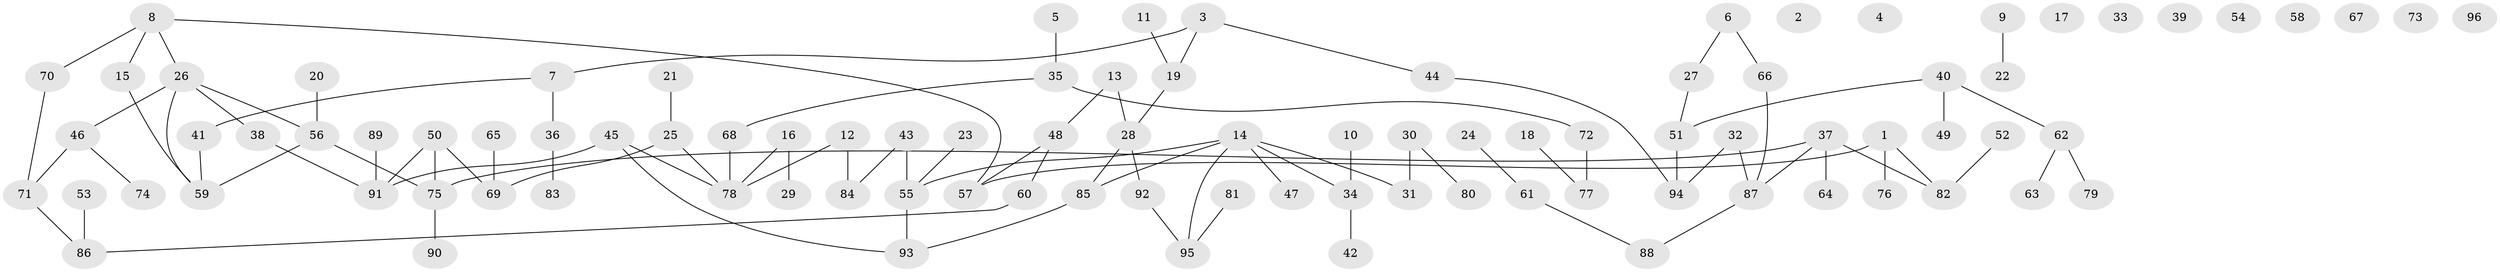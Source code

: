 // Generated by graph-tools (version 1.1) at 2025/25/03/09/25 03:25:13]
// undirected, 96 vertices, 98 edges
graph export_dot {
graph [start="1"]
  node [color=gray90,style=filled];
  1;
  2;
  3;
  4;
  5;
  6;
  7;
  8;
  9;
  10;
  11;
  12;
  13;
  14;
  15;
  16;
  17;
  18;
  19;
  20;
  21;
  22;
  23;
  24;
  25;
  26;
  27;
  28;
  29;
  30;
  31;
  32;
  33;
  34;
  35;
  36;
  37;
  38;
  39;
  40;
  41;
  42;
  43;
  44;
  45;
  46;
  47;
  48;
  49;
  50;
  51;
  52;
  53;
  54;
  55;
  56;
  57;
  58;
  59;
  60;
  61;
  62;
  63;
  64;
  65;
  66;
  67;
  68;
  69;
  70;
  71;
  72;
  73;
  74;
  75;
  76;
  77;
  78;
  79;
  80;
  81;
  82;
  83;
  84;
  85;
  86;
  87;
  88;
  89;
  90;
  91;
  92;
  93;
  94;
  95;
  96;
  1 -- 57;
  1 -- 76;
  1 -- 82;
  3 -- 7;
  3 -- 19;
  3 -- 44;
  5 -- 35;
  6 -- 27;
  6 -- 66;
  7 -- 36;
  7 -- 41;
  8 -- 15;
  8 -- 26;
  8 -- 57;
  8 -- 70;
  9 -- 22;
  10 -- 34;
  11 -- 19;
  12 -- 78;
  12 -- 84;
  13 -- 28;
  13 -- 48;
  14 -- 31;
  14 -- 34;
  14 -- 47;
  14 -- 55;
  14 -- 85;
  14 -- 95;
  15 -- 59;
  16 -- 29;
  16 -- 78;
  18 -- 77;
  19 -- 28;
  20 -- 56;
  21 -- 25;
  23 -- 55;
  24 -- 61;
  25 -- 69;
  25 -- 78;
  26 -- 38;
  26 -- 46;
  26 -- 56;
  26 -- 59;
  27 -- 51;
  28 -- 85;
  28 -- 92;
  30 -- 31;
  30 -- 80;
  32 -- 87;
  32 -- 94;
  34 -- 42;
  35 -- 68;
  35 -- 72;
  36 -- 83;
  37 -- 64;
  37 -- 75;
  37 -- 82;
  37 -- 87;
  38 -- 91;
  40 -- 49;
  40 -- 51;
  40 -- 62;
  41 -- 59;
  43 -- 55;
  43 -- 84;
  44 -- 94;
  45 -- 78;
  45 -- 91;
  45 -- 93;
  46 -- 71;
  46 -- 74;
  48 -- 57;
  48 -- 60;
  50 -- 69;
  50 -- 75;
  50 -- 91;
  51 -- 94;
  52 -- 82;
  53 -- 86;
  55 -- 93;
  56 -- 59;
  56 -- 75;
  60 -- 86;
  61 -- 88;
  62 -- 63;
  62 -- 79;
  65 -- 69;
  66 -- 87;
  68 -- 78;
  70 -- 71;
  71 -- 86;
  72 -- 77;
  75 -- 90;
  81 -- 95;
  85 -- 93;
  87 -- 88;
  89 -- 91;
  92 -- 95;
}
